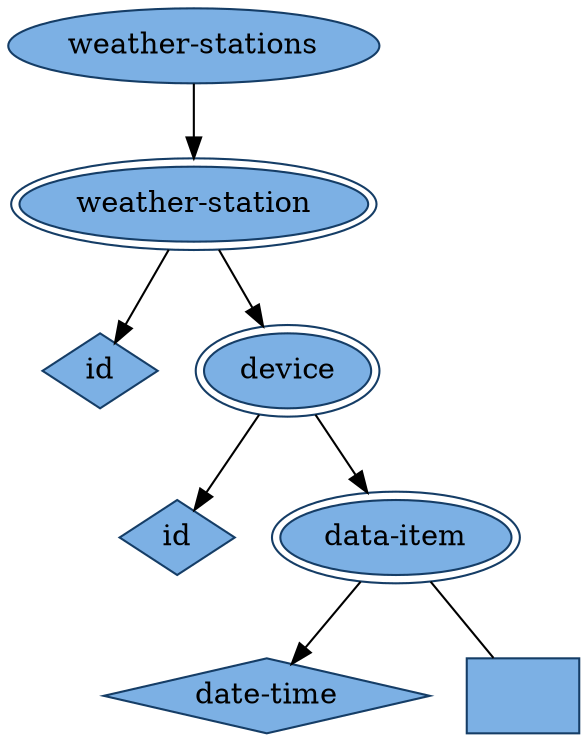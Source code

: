 digraph weather_systems_xdm {
  node [style=filled, fillcolor="#7cb0e4", color="#153d66"]

  node [shape=ellipse, peripheries=1]; { node[label="weather-stations"] weather_stations_element; }
  node [shape=ellipse, peripheries=2]; { node[label="weather-station"] weather_station_element; }
  node [shape=diamond, peripheries=1]; { node[label="id"] weather_station_id_attribute; }
  node [shape=ellipse, peripheries=2]; { node[label="device"] device_element; }
  node [shape=diamond, peripheries=1]; { node[label="id"] device_id_attribute; }
  node [shape=ellipse, peripheries=2]; { node[label="data-item"] data_item_element; }
  node [shape=diamond, peripheries=1]; { node[label="date-time"] date_time_attribute; }
  node [shape=box, peripheries=1]; { node[label=""] data_item_text; }

  edge[arrowhead=normal]; weather_stations_element -> weather_station_element;
  edge[arrowhead=normal]; weather_station_element -> weather_station_id_attribute;
  edge[arrowhead=normal]; weather_station_element -> device_element;
  edge[arrowhead=normal]; device_element -> device_id_attribute;
  edge[arrowhead=normal]; device_element -> data_item_element;
  edge[arrowhead=normal]; data_item_element -> date_time_attribute;
  edge[arrowhead=none]; data_item_element -> data_item_text;
}
